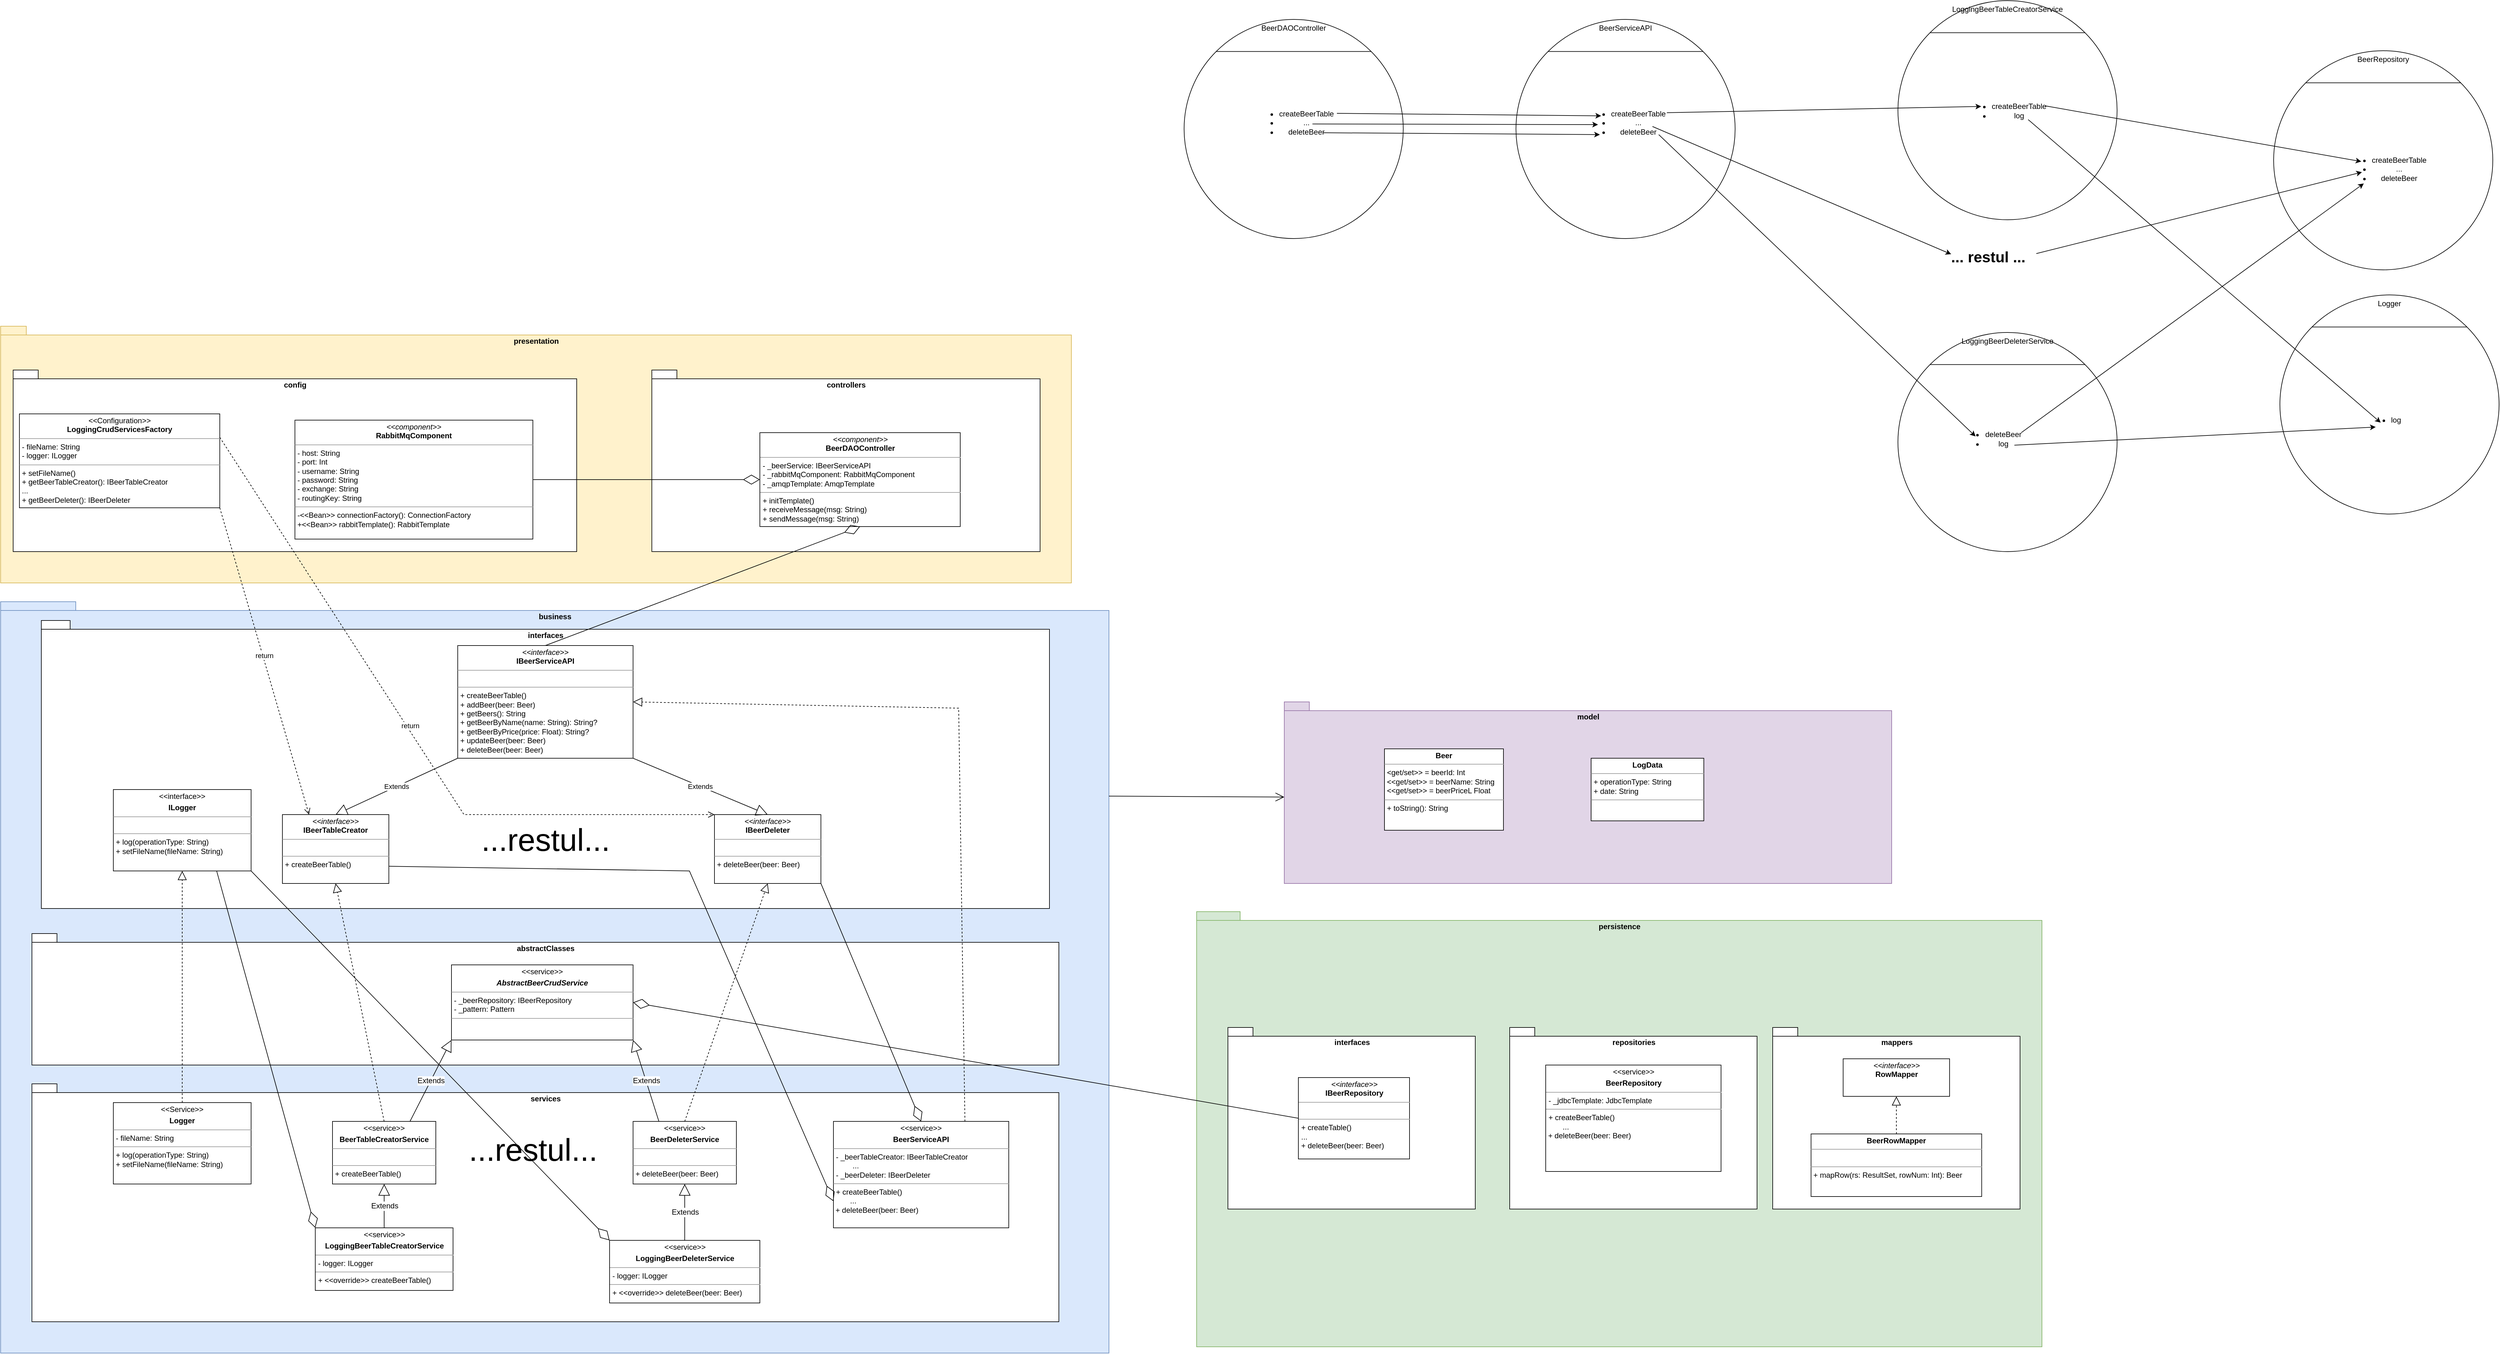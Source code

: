 <mxfile version="19.0.3" type="device"><diagram id="bRBR2IyH1FDLSLDSvQGz" name="Page-1"><mxGraphModel dx="2478" dy="1703" grid="1" gridSize="10" guides="1" tooltips="1" connect="1" arrows="1" fold="1" page="0" pageScale="1" pageWidth="850" pageHeight="1100" math="0" shadow="0"><root><mxCell id="0"/><mxCell id="1" parent="0"/><mxCell id="8t-lsjqRnKOoCAbT08Jt-28" value="model" style="shape=folder;fontStyle=1;spacingTop=10;tabWidth=40;tabHeight=14;tabPosition=left;html=1;verticalAlign=top;fillColor=#e1d5e7;strokeColor=#9673a6;" vertex="1" parent="1"><mxGeometry x="1670" y="720" width="970" height="290" as="geometry"/></mxCell><mxCell id="8t-lsjqRnKOoCAbT08Jt-20" value="business" style="shape=folder;fontStyle=1;spacingTop=10;tabWidth=40;tabHeight=14;tabPosition=left;html=1;verticalAlign=top;fillColor=#dae8fc;strokeColor=#6c8ebf;" vertex="1" parent="1"><mxGeometry x="-380" y="560" width="1770" height="1200" as="geometry"/></mxCell><mxCell id="8t-lsjqRnKOoCAbT08Jt-27" value="services" style="shape=folder;fontStyle=1;spacingTop=10;tabWidth=40;tabHeight=14;tabPosition=left;html=1;verticalAlign=top;" vertex="1" parent="1"><mxGeometry x="-330" y="1330" width="1640" height="380" as="geometry"/></mxCell><mxCell id="8t-lsjqRnKOoCAbT08Jt-26" value="abstractClasses" style="shape=folder;fontStyle=1;spacingTop=10;tabWidth=40;tabHeight=14;tabPosition=left;html=1;verticalAlign=top;" vertex="1" parent="1"><mxGeometry x="-330" y="1090" width="1640" height="210" as="geometry"/></mxCell><mxCell id="8t-lsjqRnKOoCAbT08Jt-24" value="interfaces" style="shape=folder;fontStyle=1;spacingTop=10;tabWidth=40;tabHeight=14;tabPosition=left;html=1;verticalAlign=top;" vertex="1" parent="1"><mxGeometry x="-315" y="590" width="1610" height="460" as="geometry"/></mxCell><mxCell id="8t-lsjqRnKOoCAbT08Jt-21" value="presentation" style="shape=folder;fontStyle=1;spacingTop=10;tabWidth=40;tabHeight=14;tabPosition=left;html=1;verticalAlign=top;fillColor=#fff2cc;strokeColor=#d6b656;" vertex="1" parent="1"><mxGeometry x="-380" y="120" width="1710" height="410" as="geometry"/></mxCell><mxCell id="8t-lsjqRnKOoCAbT08Jt-23" value="controllers" style="shape=folder;fontStyle=1;spacingTop=10;tabWidth=40;tabHeight=14;tabPosition=left;html=1;verticalAlign=top;" vertex="1" parent="1"><mxGeometry x="660" y="190" width="620" height="290" as="geometry"/></mxCell><mxCell id="8t-lsjqRnKOoCAbT08Jt-22" value="config" style="shape=folder;fontStyle=1;spacingTop=10;tabWidth=40;tabHeight=14;tabPosition=left;html=1;verticalAlign=top;" vertex="1" parent="1"><mxGeometry x="-360" y="190" width="900" height="290" as="geometry"/></mxCell><mxCell id="i3IKaFFkAeXAaADBmFsE-1" value="&lt;p style=&quot;margin:0px;margin-top:4px;text-align:center;&quot;&gt;&lt;i&gt;&amp;lt;&amp;lt;component&amp;gt;&amp;gt;&lt;/i&gt;&lt;br&gt;&lt;b&gt;BeerDAOController&lt;/b&gt;&lt;/p&gt;&lt;hr size=&quot;1&quot;&gt;&lt;p style=&quot;margin:0px;margin-left:4px;&quot;&gt;- _beerService: IBeerServiceAPI&lt;/p&gt;&lt;p style=&quot;margin:0px;margin-left:4px;&quot;&gt;- _rabbitMqComponent: RabbitMqComponent&lt;/p&gt;&lt;p style=&quot;margin:0px;margin-left:4px;&quot;&gt;- _amqpTemplate: AmqpTemplate&lt;/p&gt;&lt;hr size=&quot;1&quot;&gt;&lt;p style=&quot;margin:0px;margin-left:4px;&quot;&gt;+ initTemplate()&lt;/p&gt;&lt;p style=&quot;margin:0px;margin-left:4px;&quot;&gt;+ receiveMessage(msg: String)&lt;/p&gt;&lt;p style=&quot;margin:0px;margin-left:4px;&quot;&gt;+ sendMessage(msg: String)&lt;/p&gt;" style="verticalAlign=top;align=left;overflow=fill;fontSize=12;fontFamily=Helvetica;html=1;" parent="1" vertex="1"><mxGeometry x="832.5" y="290" width="320" height="150" as="geometry"/></mxCell><mxCell id="i3IKaFFkAeXAaADBmFsE-2" value="&lt;p style=&quot;margin:0px;margin-top:4px;text-align:center;&quot;&gt;&lt;i&gt;&amp;lt;&amp;lt;component&amp;gt;&amp;gt;&lt;/i&gt;&lt;br&gt;&lt;span style=&quot;text-align: left;&quot;&gt;&lt;b&gt;RabbitMqComponent&lt;/b&gt;&lt;/span&gt;&lt;br&gt;&lt;/p&gt;&lt;hr size=&quot;1&quot;&gt;&lt;p style=&quot;margin:0px;margin-left:4px;&quot;&gt;- host: String&lt;br&gt;&lt;/p&gt;&lt;p style=&quot;margin:0px;margin-left:4px;&quot;&gt;- port: Int&lt;/p&gt;&lt;p style=&quot;margin:0px;margin-left:4px;&quot;&gt;- username: String&lt;/p&gt;&lt;p style=&quot;margin:0px;margin-left:4px;&quot;&gt;- password: String&lt;/p&gt;&lt;p style=&quot;margin:0px;margin-left:4px;&quot;&gt;- exchange: String&lt;/p&gt;&lt;p style=&quot;margin:0px;margin-left:4px;&quot;&gt;- routingKey: String&lt;/p&gt;&lt;hr size=&quot;1&quot;&gt;&lt;p style=&quot;margin:0px;margin-left:4px;&quot;&gt;-&amp;lt;&amp;lt;Bean&amp;gt;&amp;gt; connectionFactory(): ConnectionFactory&lt;/p&gt;&lt;p style=&quot;margin:0px;margin-left:4px;&quot;&gt;+&amp;lt;&amp;lt;Bean&amp;gt;&amp;gt; rabbitTemplate(): RabbitTemplate&lt;/p&gt;" style="verticalAlign=top;align=left;overflow=fill;fontSize=12;fontFamily=Helvetica;html=1;" parent="1" vertex="1"><mxGeometry x="90" y="270" width="380" height="190" as="geometry"/></mxCell><mxCell id="i3IKaFFkAeXAaADBmFsE-3" value="&lt;p style=&quot;margin:0px;margin-top:4px;text-align:center;&quot;&gt;&lt;i&gt;&amp;lt;&amp;lt;interface&amp;gt;&amp;gt;&lt;/i&gt;&lt;br&gt;&lt;b&gt;IBeerServiceAPI&lt;/b&gt;&lt;/p&gt;&lt;hr size=&quot;1&quot;&gt;&lt;p style=&quot;margin:0px;margin-left:4px;&quot;&gt;&lt;br&gt;&lt;/p&gt;&lt;hr size=&quot;1&quot;&gt;&lt;p style=&quot;margin:0px;margin-left:4px;&quot;&gt;+ createBeerTable()&lt;br&gt;&lt;/p&gt;&lt;p style=&quot;margin:0px;margin-left:4px;&quot;&gt;+ addBeer(beer: Beer)&lt;/p&gt;&lt;p style=&quot;margin:0px;margin-left:4px;&quot;&gt;+ getBeers(): String&lt;/p&gt;&lt;p style=&quot;margin:0px;margin-left:4px;&quot;&gt;+ getBeerByName(name: String): String?&lt;/p&gt;&lt;p style=&quot;margin:0px;margin-left:4px;&quot;&gt;+ getBeerByPrice(price: Float): String?&lt;/p&gt;&lt;p style=&quot;margin:0px;margin-left:4px;&quot;&gt;+ updateBeer(beer: Beer)&lt;/p&gt;&lt;p style=&quot;margin:0px;margin-left:4px;&quot;&gt;+ deleteBeer(beer: Beer)&lt;/p&gt;" style="verticalAlign=top;align=left;overflow=fill;fontSize=12;fontFamily=Helvetica;html=1;" parent="1" vertex="1"><mxGeometry x="350" y="630" width="280" height="180" as="geometry"/></mxCell><mxCell id="i3IKaFFkAeXAaADBmFsE-4" value="" style="endArrow=diamondThin;endFill=0;endSize=24;html=1;rounded=0;entryX=0.5;entryY=1;entryDx=0;entryDy=0;exitX=0.5;exitY=0;exitDx=0;exitDy=0;" parent="1" source="i3IKaFFkAeXAaADBmFsE-3" target="i3IKaFFkAeXAaADBmFsE-1" edge="1"><mxGeometry width="160" relative="1" as="geometry"><mxPoint x="600" y="560" as="sourcePoint"/><mxPoint x="760" y="560" as="targetPoint"/></mxGeometry></mxCell><mxCell id="i3IKaFFkAeXAaADBmFsE-5" value="" style="endArrow=diamondThin;endFill=0;endSize=24;html=1;rounded=0;entryX=0;entryY=0.5;entryDx=0;entryDy=0;exitX=1;exitY=0.5;exitDx=0;exitDy=0;" parent="1" source="i3IKaFFkAeXAaADBmFsE-2" target="i3IKaFFkAeXAaADBmFsE-1" edge="1"><mxGeometry width="160" relative="1" as="geometry"><mxPoint x="500" y="660" as="sourcePoint"/><mxPoint x="500" y="540" as="targetPoint"/></mxGeometry></mxCell><mxCell id="i3IKaFFkAeXAaADBmFsE-6" value="&lt;p style=&quot;margin:0px;margin-top:4px;text-align:center;&quot;&gt;&lt;i&gt;&amp;lt;&amp;lt;interface&amp;gt;&amp;gt;&lt;/i&gt;&lt;br&gt;&lt;b&gt;IBeerTableCreator&lt;/b&gt;&lt;/p&gt;&lt;hr size=&quot;1&quot;&gt;&lt;p style=&quot;margin:0px;margin-left:4px;&quot;&gt;&lt;br&gt;&lt;/p&gt;&lt;hr size=&quot;1&quot;&gt;&lt;p style=&quot;margin:0px;margin-left:4px;&quot;&gt;+ createBeerTable()&lt;br&gt;&lt;/p&gt;&lt;p style=&quot;margin:0px;margin-left:4px;&quot;&gt;&lt;br&gt;&lt;/p&gt;" style="verticalAlign=top;align=left;overflow=fill;fontSize=12;fontFamily=Helvetica;html=1;" parent="1" vertex="1"><mxGeometry x="70" y="900" width="170" height="110" as="geometry"/></mxCell><mxCell id="i3IKaFFkAeXAaADBmFsE-7" value="Extends" style="endArrow=block;endSize=16;endFill=0;html=1;rounded=0;entryX=0.5;entryY=0;entryDx=0;entryDy=0;exitX=0;exitY=1;exitDx=0;exitDy=0;" parent="1" source="i3IKaFFkAeXAaADBmFsE-3" target="i3IKaFFkAeXAaADBmFsE-6" edge="1"><mxGeometry width="160" relative="1" as="geometry"><mxPoint x="230" y="850" as="sourcePoint"/><mxPoint x="390" y="850" as="targetPoint"/></mxGeometry></mxCell><mxCell id="i3IKaFFkAeXAaADBmFsE-8" value="&lt;span style=&quot;font-size: 50px;&quot;&gt;...restul...&lt;/span&gt;" style="text;html=1;align=center;verticalAlign=middle;resizable=0;points=[];autosize=1;strokeColor=none;fillColor=none;" parent="1" vertex="1"><mxGeometry x="380" y="925" width="220" height="30" as="geometry"/></mxCell><mxCell id="i3IKaFFkAeXAaADBmFsE-9" value="&lt;p style=&quot;margin:0px;margin-top:4px;text-align:center;&quot;&gt;&lt;i&gt;&amp;lt;&amp;lt;interface&amp;gt;&amp;gt;&lt;/i&gt;&lt;br&gt;&lt;b&gt;IBeerDeleter&lt;/b&gt;&lt;/p&gt;&lt;hr size=&quot;1&quot;&gt;&lt;p style=&quot;margin:0px;margin-left:4px;&quot;&gt;&lt;br&gt;&lt;/p&gt;&lt;hr size=&quot;1&quot;&gt;&lt;p style=&quot;margin:0px;margin-left:4px;&quot;&gt;+ deleteBeer(beer: Beer)&lt;br&gt;&lt;/p&gt;&lt;p style=&quot;margin:0px;margin-left:4px;&quot;&gt;&lt;br&gt;&lt;/p&gt;" style="verticalAlign=top;align=left;overflow=fill;fontSize=12;fontFamily=Helvetica;html=1;" parent="1" vertex="1"><mxGeometry x="760" y="900" width="170" height="110" as="geometry"/></mxCell><mxCell id="i3IKaFFkAeXAaADBmFsE-10" value="Extends" style="endArrow=block;endSize=16;endFill=0;html=1;rounded=0;entryX=0.5;entryY=0;entryDx=0;entryDy=0;exitX=1;exitY=1;exitDx=0;exitDy=0;" parent="1" source="i3IKaFFkAeXAaADBmFsE-3" target="i3IKaFFkAeXAaADBmFsE-9" edge="1"><mxGeometry width="160" relative="1" as="geometry"><mxPoint x="360" y="840" as="sourcePoint"/><mxPoint x="265" y="910" as="targetPoint"/></mxGeometry></mxCell><mxCell id="i3IKaFFkAeXAaADBmFsE-11" value="&lt;p style=&quot;margin:0px;margin-top:4px;text-align:center;&quot;&gt;&amp;lt;&amp;lt;service&amp;gt;&amp;gt;&lt;/p&gt;&lt;p style=&quot;margin:0px;margin-top:4px;text-align:center;&quot;&gt;&lt;b&gt;&lt;i&gt;AbstractBeerCrudService&lt;/i&gt;&lt;/b&gt;&lt;/p&gt;&lt;hr size=&quot;1&quot;&gt;&lt;p style=&quot;margin:0px;margin-left:4px;&quot;&gt;- _beerRepository: IBeerRepository&lt;/p&gt;&lt;p style=&quot;margin:0px;margin-left:4px;&quot;&gt;- _pattern: Pattern&lt;/p&gt;&lt;hr size=&quot;1&quot;&gt;&lt;p style=&quot;margin:0px;margin-left:4px;&quot;&gt;&lt;br&gt;&lt;/p&gt;" style="verticalAlign=top;align=left;overflow=fill;fontSize=12;fontFamily=Helvetica;html=1;" parent="1" vertex="1"><mxGeometry x="340" y="1140" width="290" height="120" as="geometry"/></mxCell><mxCell id="i3IKaFFkAeXAaADBmFsE-12" value="&lt;p style=&quot;margin:0px;margin-top:4px;text-align:center;&quot;&gt;&amp;lt;&amp;lt;service&amp;gt;&amp;gt;&lt;/p&gt;&lt;p style=&quot;margin:0px;margin-top:4px;text-align:center;&quot;&gt;&lt;b&gt;BeerTableCreatorService&lt;/b&gt;&lt;/p&gt;&lt;hr size=&quot;1&quot;&gt;&lt;p style=&quot;margin:0px;margin-left:4px;&quot;&gt;&lt;br&gt;&lt;/p&gt;&lt;hr size=&quot;1&quot;&gt;&lt;p style=&quot;margin:0px;margin-left:4px;&quot;&gt;+ createBeerTable()&lt;br&gt;&lt;/p&gt;" style="verticalAlign=top;align=left;overflow=fill;fontSize=12;fontFamily=Helvetica;html=1;" parent="1" vertex="1"><mxGeometry x="150" y="1390" width="165" height="100" as="geometry"/></mxCell><mxCell id="i3IKaFFkAeXAaADBmFsE-14" value="Extends" style="endArrow=block;endSize=16;endFill=0;html=1;rounded=0;fontSize=12;entryX=0;entryY=1;entryDx=0;entryDy=0;exitX=0.75;exitY=0;exitDx=0;exitDy=0;" parent="1" source="i3IKaFFkAeXAaADBmFsE-12" target="i3IKaFFkAeXAaADBmFsE-11" edge="1"><mxGeometry width="160" relative="1" as="geometry"><mxPoint x="400" y="1120" as="sourcePoint"/><mxPoint x="560" y="1120" as="targetPoint"/></mxGeometry></mxCell><mxCell id="i3IKaFFkAeXAaADBmFsE-15" value="" style="endArrow=block;dashed=1;endFill=0;endSize=12;html=1;rounded=0;fontSize=12;entryX=0.5;entryY=1;entryDx=0;entryDy=0;exitX=0.5;exitY=0;exitDx=0;exitDy=0;" parent="1" source="i3IKaFFkAeXAaADBmFsE-12" target="i3IKaFFkAeXAaADBmFsE-6" edge="1"><mxGeometry width="160" relative="1" as="geometry"><mxPoint x="400" y="1120" as="sourcePoint"/><mxPoint x="560" y="1120" as="targetPoint"/></mxGeometry></mxCell><mxCell id="i3IKaFFkAeXAaADBmFsE-16" value="&lt;p style=&quot;margin:0px;margin-top:4px;text-align:center;&quot;&gt;&amp;lt;&amp;lt;service&amp;gt;&amp;gt;&lt;/p&gt;&lt;p style=&quot;margin:0px;margin-top:4px;text-align:center;&quot;&gt;&lt;b&gt;BeerDeleterService&lt;/b&gt;&lt;/p&gt;&lt;hr size=&quot;1&quot;&gt;&lt;p style=&quot;margin:0px;margin-left:4px;&quot;&gt;&lt;br&gt;&lt;/p&gt;&lt;hr size=&quot;1&quot;&gt;&lt;p style=&quot;margin: 0px 0px 0px 4px;&quot;&gt;+ deleteBeer(beer: Beer)&lt;br&gt;&lt;/p&gt;&lt;p style=&quot;margin: 0px 0px 0px 4px;&quot;&gt;&lt;br&gt;&lt;/p&gt;" style="verticalAlign=top;align=left;overflow=fill;fontSize=12;fontFamily=Helvetica;html=1;" parent="1" vertex="1"><mxGeometry x="630" y="1390" width="165" height="100" as="geometry"/></mxCell><mxCell id="i3IKaFFkAeXAaADBmFsE-17" value="Extends" style="endArrow=block;endSize=16;endFill=0;html=1;rounded=0;fontSize=12;entryX=1;entryY=1;entryDx=0;entryDy=0;exitX=0.25;exitY=0;exitDx=0;exitDy=0;" parent="1" source="i3IKaFFkAeXAaADBmFsE-16" target="i3IKaFFkAeXAaADBmFsE-11" edge="1"><mxGeometry width="160" relative="1" as="geometry"><mxPoint x="907.5" y="1140" as="sourcePoint"/><mxPoint x="837.5" y="1200" as="targetPoint"/></mxGeometry></mxCell><mxCell id="i3IKaFFkAeXAaADBmFsE-18" value="" style="endArrow=block;dashed=1;endFill=0;endSize=12;html=1;rounded=0;fontSize=12;entryX=0.5;entryY=1;entryDx=0;entryDy=0;exitX=0.5;exitY=0;exitDx=0;exitDy=0;" parent="1" source="i3IKaFFkAeXAaADBmFsE-16" target="i3IKaFFkAeXAaADBmFsE-9" edge="1"><mxGeometry width="160" relative="1" as="geometry"><mxPoint x="907.5" y="1140" as="sourcePoint"/><mxPoint x="662.5" y="1030" as="targetPoint"/></mxGeometry></mxCell><mxCell id="i3IKaFFkAeXAaADBmFsE-19" value="&lt;font style=&quot;font-size: 50px;&quot;&gt;...restul...&lt;/font&gt;" style="text;html=1;align=center;verticalAlign=middle;resizable=0;points=[];autosize=1;strokeColor=none;fillColor=none;" parent="1" vertex="1"><mxGeometry x="360" y="1420" width="220" height="30" as="geometry"/></mxCell><mxCell id="i3IKaFFkAeXAaADBmFsE-20" value="&lt;p style=&quot;margin:0px;margin-top:4px;text-align:center;&quot;&gt;&amp;lt;&amp;lt;service&amp;gt;&amp;gt;&lt;/p&gt;&lt;p style=&quot;margin:0px;margin-top:4px;text-align:center;&quot;&gt;&lt;b&gt;BeerServiceAPI&lt;/b&gt;&lt;/p&gt;&lt;hr size=&quot;1&quot;&gt;&lt;p style=&quot;margin:0px;margin-left:4px;&quot;&gt;- _beerTableCreator: IBeerTableCreator&lt;/p&gt;&lt;p style=&quot;margin:0px;margin-left:4px;&quot;&gt;&lt;span style=&quot;white-space: pre;&quot;&gt;&#9;&lt;/span&gt;...&lt;br&gt;&lt;/p&gt;&lt;p style=&quot;margin:0px;margin-left:4px;&quot;&gt;- _beerDeleter: IBeerDeleter&lt;/p&gt;&lt;hr size=&quot;1&quot;&gt;&lt;p style=&quot;margin: 0px 0px 0px 4px;&quot;&gt;+ createBeerTable()&lt;br&gt;&lt;/p&gt;&lt;div&gt;&lt;span style=&quot;&quot;&gt;&#9;&lt;/span&gt;&lt;span style=&quot;white-space: pre;&quot;&gt;&#9;&lt;/span&gt;...&lt;/div&gt;&lt;div&gt;&amp;nbsp;+ deleteBeer(beer: Beer)&lt;br&gt;&lt;/div&gt;" style="verticalAlign=top;align=left;overflow=fill;fontSize=12;fontFamily=Helvetica;html=1;" parent="1" vertex="1"><mxGeometry x="950" y="1390" width="280" height="170" as="geometry"/></mxCell><mxCell id="i3IKaFFkAeXAaADBmFsE-21" value="" style="endArrow=block;dashed=1;endFill=0;endSize=12;html=1;rounded=0;fontSize=12;entryX=1;entryY=0.5;entryDx=0;entryDy=0;exitX=0.75;exitY=0;exitDx=0;exitDy=0;" parent="1" source="i3IKaFFkAeXAaADBmFsE-20" target="i3IKaFFkAeXAaADBmFsE-3" edge="1"><mxGeometry width="160" relative="1" as="geometry"><mxPoint x="807.5" y="940" as="sourcePoint"/><mxPoint x="730" y="710" as="targetPoint"/><Array as="points"><mxPoint x="1150" y="730"/></Array></mxGeometry></mxCell><mxCell id="i3IKaFFkAeXAaADBmFsE-22" value="" style="endArrow=diamondThin;endFill=0;endSize=24;html=1;rounded=0;fontSize=12;entryX=0;entryY=0.75;entryDx=0;entryDy=0;exitX=1;exitY=0.75;exitDx=0;exitDy=0;" parent="1" source="i3IKaFFkAeXAaADBmFsE-6" target="i3IKaFFkAeXAaADBmFsE-20" edge="1"><mxGeometry width="160" relative="1" as="geometry"><mxPoint x="450" y="920" as="sourcePoint"/><mxPoint x="610" y="920" as="targetPoint"/><Array as="points"><mxPoint x="720" y="990"/></Array></mxGeometry></mxCell><mxCell id="i3IKaFFkAeXAaADBmFsE-23" value="" style="endArrow=diamondThin;endFill=0;endSize=24;html=1;rounded=0;fontSize=12;entryX=0.5;entryY=0;entryDx=0;entryDy=0;exitX=1;exitY=1;exitDx=0;exitDy=0;" parent="1" source="i3IKaFFkAeXAaADBmFsE-9" target="i3IKaFFkAeXAaADBmFsE-20" edge="1"><mxGeometry width="160" relative="1" as="geometry"><mxPoint x="250" y="910" as="sourcePoint"/><mxPoint x="920" y="797.5" as="targetPoint"/></mxGeometry></mxCell><mxCell id="8t-lsjqRnKOoCAbT08Jt-1" value="&lt;p style=&quot;margin:0px;margin-top:4px;text-align:center;&quot;&gt;&amp;lt;&amp;lt;service&amp;gt;&amp;gt;&lt;/p&gt;&lt;p style=&quot;margin:0px;margin-top:4px;text-align:center;&quot;&gt;&lt;b&gt;LoggingBeerTableCreatorService&lt;/b&gt;&lt;/p&gt;&lt;hr size=&quot;1&quot;&gt;&lt;p style=&quot;margin:0px;margin-left:4px;&quot;&gt;- logger: ILogger&lt;/p&gt;&lt;hr size=&quot;1&quot;&gt;&lt;p style=&quot;margin:0px;margin-left:4px;&quot;&gt;+ &amp;lt;&amp;lt;override&amp;gt;&amp;gt; createBeerTable()&lt;br&gt;&lt;/p&gt;" style="verticalAlign=top;align=left;overflow=fill;fontSize=12;fontFamily=Helvetica;html=1;" vertex="1" parent="1"><mxGeometry x="122.5" y="1560" width="220" height="100" as="geometry"/></mxCell><mxCell id="8t-lsjqRnKOoCAbT08Jt-2" value="Extends" style="endArrow=block;endSize=16;endFill=0;html=1;rounded=0;fontSize=12;entryX=0.5;entryY=1;entryDx=0;entryDy=0;exitX=0.5;exitY=0;exitDx=0;exitDy=0;" edge="1" parent="1" source="8t-lsjqRnKOoCAbT08Jt-1" target="i3IKaFFkAeXAaADBmFsE-12"><mxGeometry width="160" relative="1" as="geometry"><mxPoint x="283.75" y="1250" as="sourcePoint"/><mxPoint x="340" y="1190" as="targetPoint"/></mxGeometry></mxCell><mxCell id="8t-lsjqRnKOoCAbT08Jt-4" value="&lt;p style=&quot;margin:0px;margin-top:4px;text-align:center;&quot;&gt;&amp;lt;&amp;lt;service&amp;gt;&amp;gt;&lt;/p&gt;&lt;p style=&quot;margin:0px;margin-top:4px;text-align:center;&quot;&gt;&lt;b&gt;LoggingBeerDeleterService&lt;/b&gt;&lt;/p&gt;&lt;hr size=&quot;1&quot;&gt;&lt;p style=&quot;margin:0px;margin-left:4px;&quot;&gt;- logger: ILogger&lt;br&gt;&lt;/p&gt;&lt;hr size=&quot;1&quot;&gt;&lt;p style=&quot;margin: 0px 0px 0px 4px;&quot;&gt;+ &amp;lt;&amp;lt;override&amp;gt;&amp;gt; deleteBeer(beer: Beer)&lt;br&gt;&lt;/p&gt;&lt;p style=&quot;margin: 0px 0px 0px 4px;&quot;&gt;&lt;br&gt;&lt;/p&gt;" style="verticalAlign=top;align=left;overflow=fill;fontSize=12;fontFamily=Helvetica;html=1;" vertex="1" parent="1"><mxGeometry x="592.5" y="1580" width="240" height="100" as="geometry"/></mxCell><mxCell id="8t-lsjqRnKOoCAbT08Jt-5" value="Extends" style="endArrow=block;endSize=16;endFill=0;html=1;rounded=0;fontSize=12;entryX=0.5;entryY=1;entryDx=0;entryDy=0;exitX=0.5;exitY=0;exitDx=0;exitDy=0;" edge="1" parent="1" source="8t-lsjqRnKOoCAbT08Jt-4" target="i3IKaFFkAeXAaADBmFsE-16"><mxGeometry width="160" relative="1" as="geometry"><mxPoint x="681.25" y="1250" as="sourcePoint"/><mxPoint x="630" y="1190" as="targetPoint"/></mxGeometry></mxCell><mxCell id="8t-lsjqRnKOoCAbT08Jt-6" value="&lt;p style=&quot;margin:0px;margin-top:4px;text-align:center;&quot;&gt;&lt;i&gt;&amp;lt;&amp;lt;&lt;/i&gt;Configuration&lt;i&gt;&amp;gt;&amp;gt;&lt;/i&gt;&lt;br&gt;&lt;b&gt;LoggingCrudServicesFactory&lt;/b&gt;&lt;/p&gt;&lt;hr size=&quot;1&quot;&gt;&lt;p style=&quot;margin:0px;margin-left:4px;&quot;&gt;- fileName: String&lt;/p&gt;&lt;p style=&quot;margin:0px;margin-left:4px;&quot;&gt;- logger: ILogger&lt;br&gt;&lt;/p&gt;&lt;hr size=&quot;1&quot;&gt;&lt;p style=&quot;margin:0px;margin-left:4px;&quot;&gt;+ setFileName()&lt;br&gt;&lt;/p&gt;&lt;p style=&quot;margin:0px;margin-left:4px;&quot;&gt;+ getBeerTableCreator(): IBeerTableCreator&lt;/p&gt;&lt;p style=&quot;margin:0px;margin-left:4px;&quot;&gt;...&lt;/p&gt;&lt;p style=&quot;margin:0px;margin-left:4px;&quot;&gt;+ getBeerDeleter(): IBeerDeleter&lt;/p&gt;" style="verticalAlign=top;align=left;overflow=fill;fontSize=12;fontFamily=Helvetica;html=1;" vertex="1" parent="1"><mxGeometry x="-350" y="260" width="320" height="150" as="geometry"/></mxCell><mxCell id="8t-lsjqRnKOoCAbT08Jt-9" value="&lt;p style=&quot;margin:0px;margin-top:4px;text-align:center;&quot;&gt;&amp;lt;&amp;lt;interface&amp;gt;&amp;gt;&lt;/p&gt;&lt;p style=&quot;margin:0px;margin-top:4px;text-align:center;&quot;&gt;&lt;b&gt;ILogger&lt;/b&gt;&lt;/p&gt;&lt;hr size=&quot;1&quot;&gt;&lt;p style=&quot;margin:0px;margin-left:4px;&quot;&gt;&lt;br&gt;&lt;/p&gt;&lt;hr size=&quot;1&quot;&gt;&lt;p style=&quot;margin:0px;margin-left:4px;&quot;&gt;+ log(operationType: String)&lt;br&gt;&lt;/p&gt;&lt;p style=&quot;margin:0px;margin-left:4px;&quot;&gt;+ setFileName(fileName: String)&lt;/p&gt;" style="verticalAlign=top;align=left;overflow=fill;fontSize=12;fontFamily=Helvetica;html=1;" vertex="1" parent="1"><mxGeometry x="-200" y="860" width="220" height="130" as="geometry"/></mxCell><mxCell id="8t-lsjqRnKOoCAbT08Jt-10" value="&lt;p style=&quot;margin:0px;margin-top:4px;text-align:center;&quot;&gt;&amp;lt;&amp;lt;Service&amp;gt;&amp;gt;&lt;/p&gt;&lt;p style=&quot;margin:0px;margin-top:4px;text-align:center;&quot;&gt;&lt;b&gt;Logger&lt;/b&gt;&lt;/p&gt;&lt;hr size=&quot;1&quot;&gt;&lt;p style=&quot;margin:0px;margin-left:4px;&quot;&gt;- fileName: String&lt;/p&gt;&lt;hr size=&quot;1&quot;&gt;&lt;p style=&quot;margin:0px;margin-left:4px;&quot;&gt;+ log(operationType: String)&lt;br&gt;&lt;/p&gt;&lt;p style=&quot;margin:0px;margin-left:4px;&quot;&gt;+ setFileName(fileName: String)&lt;/p&gt;" style="verticalAlign=top;align=left;overflow=fill;fontSize=12;fontFamily=Helvetica;html=1;" vertex="1" parent="1"><mxGeometry x="-200" y="1360" width="220" height="130" as="geometry"/></mxCell><mxCell id="8t-lsjqRnKOoCAbT08Jt-12" value="" style="endArrow=diamondThin;endFill=0;endSize=24;html=1;rounded=0;entryX=0;entryY=0;entryDx=0;entryDy=0;exitX=0.75;exitY=1;exitDx=0;exitDy=0;" edge="1" parent="1" source="8t-lsjqRnKOoCAbT08Jt-9" target="8t-lsjqRnKOoCAbT08Jt-1"><mxGeometry width="160" relative="1" as="geometry"><mxPoint x="120" y="1560" as="sourcePoint"/><mxPoint x="280" y="1560" as="targetPoint"/></mxGeometry></mxCell><mxCell id="8t-lsjqRnKOoCAbT08Jt-13" value="" style="endArrow=diamondThin;endFill=0;endSize=24;html=1;rounded=0;entryX=0;entryY=0;entryDx=0;entryDy=0;exitX=1;exitY=1;exitDx=0;exitDy=0;" edge="1" parent="1" source="8t-lsjqRnKOoCAbT08Jt-9" target="8t-lsjqRnKOoCAbT08Jt-4"><mxGeometry width="160" relative="1" as="geometry"><mxPoint x="415" y="1610" as="sourcePoint"/><mxPoint x="242.5" y="1520" as="targetPoint"/></mxGeometry></mxCell><mxCell id="8t-lsjqRnKOoCAbT08Jt-16" value="return" style="html=1;verticalAlign=bottom;endArrow=open;dashed=1;endSize=8;rounded=0;exitX=1;exitY=1;exitDx=0;exitDy=0;entryX=0.25;entryY=0;entryDx=0;entryDy=0;" edge="1" parent="1" source="8t-lsjqRnKOoCAbT08Jt-6" target="i3IKaFFkAeXAaADBmFsE-6"><mxGeometry relative="1" as="geometry"><mxPoint x="220" y="1400" as="sourcePoint"/><mxPoint x="140" y="1400" as="targetPoint"/></mxGeometry></mxCell><mxCell id="8t-lsjqRnKOoCAbT08Jt-18" value="return" style="html=1;verticalAlign=bottom;endArrow=open;dashed=1;endSize=8;rounded=0;exitX=1;exitY=0.25;exitDx=0;exitDy=0;entryX=0;entryY=0;entryDx=0;entryDy=0;" edge="1" parent="1" source="8t-lsjqRnKOoCAbT08Jt-6" target="i3IKaFFkAeXAaADBmFsE-9"><mxGeometry relative="1" as="geometry"><mxPoint x="-100" y="1240" as="sourcePoint"/><mxPoint x="132.5" y="1420" as="targetPoint"/><Array as="points"><mxPoint x="360" y="900"/><mxPoint x="680" y="900"/></Array></mxGeometry></mxCell><mxCell id="8t-lsjqRnKOoCAbT08Jt-19" value="&lt;p style=&quot;margin:0px;margin-top:4px;text-align:center;&quot;&gt;&lt;b&gt;Beer&lt;/b&gt;&lt;/p&gt;&lt;hr size=&quot;1&quot;&gt;&lt;p style=&quot;margin:0px;margin-left:4px;&quot;&gt;&amp;lt;get/set&amp;gt;&amp;gt; = beerId: Int&lt;/p&gt;&lt;p style=&quot;margin:0px;margin-left:4px;&quot;&gt;&amp;lt;&amp;lt;get/set&amp;gt;&amp;gt; = beerName: String&lt;/p&gt;&lt;p style=&quot;margin:0px;margin-left:4px;&quot;&gt;&amp;lt;&amp;lt;get/set&amp;gt;&amp;gt; = beerPriceL Float&lt;/p&gt;&lt;hr size=&quot;1&quot;&gt;&lt;p style=&quot;margin:0px;margin-left:4px;&quot;&gt;+ toString(): String&lt;/p&gt;" style="verticalAlign=top;align=left;overflow=fill;fontSize=12;fontFamily=Helvetica;html=1;" vertex="1" parent="1"><mxGeometry x="1830" y="795" width="190" height="130" as="geometry"/></mxCell><mxCell id="8t-lsjqRnKOoCAbT08Jt-25" value="" style="endArrow=block;dashed=1;endFill=0;endSize=12;html=1;rounded=0;fontSize=12;entryX=0.5;entryY=1;entryDx=0;entryDy=0;exitX=0.5;exitY=0;exitDx=0;exitDy=0;" edge="1" parent="1" source="8t-lsjqRnKOoCAbT08Jt-10" target="8t-lsjqRnKOoCAbT08Jt-9"><mxGeometry width="160" relative="1" as="geometry"><mxPoint x="242.5" y="1250" as="sourcePoint"/><mxPoint x="165" y="1020" as="targetPoint"/></mxGeometry></mxCell><mxCell id="8t-lsjqRnKOoCAbT08Jt-29" value="" style="endArrow=open;endFill=1;endSize=12;html=1;rounded=0;entryX=0;entryY=0;entryDx=0;entryDy=152;entryPerimeter=0;exitX=0;exitY=0;exitDx=1770;exitDy=310.5;exitPerimeter=0;" edge="1" parent="1" source="8t-lsjqRnKOoCAbT08Jt-20" target="8t-lsjqRnKOoCAbT08Jt-28"><mxGeometry width="160" relative="1" as="geometry"><mxPoint x="1140" y="880" as="sourcePoint"/><mxPoint x="1300" y="880" as="targetPoint"/></mxGeometry></mxCell><mxCell id="8t-lsjqRnKOoCAbT08Jt-30" value="persistence" style="shape=folder;fontStyle=1;spacingTop=10;tabWidth=40;tabHeight=14;tabPosition=left;html=1;verticalAlign=top;fillColor=#d5e8d4;strokeColor=#82b366;" vertex="1" parent="1"><mxGeometry x="1530" y="1055" width="1350" height="695" as="geometry"/></mxCell><mxCell id="8t-lsjqRnKOoCAbT08Jt-31" value="interfaces" style="shape=folder;fontStyle=1;spacingTop=10;tabWidth=40;tabHeight=14;tabPosition=left;html=1;verticalAlign=top;" vertex="1" parent="1"><mxGeometry x="1580" y="1240" width="395" height="290" as="geometry"/></mxCell><mxCell id="8t-lsjqRnKOoCAbT08Jt-32" value="&lt;p style=&quot;margin:0px;margin-top:4px;text-align:center;&quot;&gt;&lt;b&gt;LogData&lt;/b&gt;&lt;/p&gt;&lt;hr size=&quot;1&quot;&gt;&lt;p style=&quot;margin:0px;margin-left:4px;&quot;&gt;+ operationType: String&lt;/p&gt;&lt;p style=&quot;margin:0px;margin-left:4px;&quot;&gt;+ date: String&lt;/p&gt;&lt;hr size=&quot;1&quot;&gt;&lt;p style=&quot;margin:0px;margin-left:4px;&quot;&gt;&lt;br&gt;&lt;/p&gt;" style="verticalAlign=top;align=left;overflow=fill;fontSize=12;fontFamily=Helvetica;html=1;" vertex="1" parent="1"><mxGeometry x="2160" y="810" width="180" height="100" as="geometry"/></mxCell><mxCell id="8t-lsjqRnKOoCAbT08Jt-34" value="&lt;p style=&quot;margin:0px;margin-top:4px;text-align:center;&quot;&gt;&lt;i&gt;&amp;lt;&amp;lt;interface&amp;gt;&amp;gt;&lt;/i&gt;&lt;br&gt;&lt;b&gt;IBeerRepository&lt;/b&gt;&lt;/p&gt;&lt;hr size=&quot;1&quot;&gt;&lt;p style=&quot;margin:0px;margin-left:4px;&quot;&gt;&lt;br&gt;&lt;/p&gt;&lt;hr size=&quot;1&quot;&gt;&lt;p style=&quot;margin:0px;margin-left:4px;&quot;&gt;+ createTable()&lt;br&gt;&lt;/p&gt;&lt;p style=&quot;margin:0px;margin-left:4px;&quot;&gt;...&lt;/p&gt;&lt;p style=&quot;margin:0px;margin-left:4px;&quot;&gt;+ deleteBeer(beer: Beer)&lt;br&gt;&lt;/p&gt;&lt;p style=&quot;margin:0px;margin-left:4px;&quot;&gt;&lt;br&gt;&lt;/p&gt;" style="verticalAlign=top;align=left;overflow=fill;fontSize=12;fontFamily=Helvetica;html=1;" vertex="1" parent="1"><mxGeometry x="1692.5" y="1320" width="177.5" height="130" as="geometry"/></mxCell><mxCell id="8t-lsjqRnKOoCAbT08Jt-35" value="" style="endArrow=diamondThin;endFill=0;endSize=24;html=1;rounded=0;fontSize=12;entryX=1;entryY=0.5;entryDx=0;entryDy=0;exitX=0;exitY=0.5;exitDx=0;exitDy=0;" edge="1" parent="1" source="8t-lsjqRnKOoCAbT08Jt-34" target="i3IKaFFkAeXAaADBmFsE-11"><mxGeometry width="160" relative="1" as="geometry"><mxPoint x="940" y="1020" as="sourcePoint"/><mxPoint x="1100" y="1400" as="targetPoint"/></mxGeometry></mxCell><mxCell id="8t-lsjqRnKOoCAbT08Jt-36" value="repositories" style="shape=folder;fontStyle=1;spacingTop=10;tabWidth=40;tabHeight=14;tabPosition=left;html=1;verticalAlign=top;" vertex="1" parent="1"><mxGeometry x="2030" y="1240" width="395" height="290" as="geometry"/></mxCell><mxCell id="8t-lsjqRnKOoCAbT08Jt-37" value="&lt;p style=&quot;margin:0px;margin-top:4px;text-align:center;&quot;&gt;&amp;lt;&amp;lt;service&amp;gt;&amp;gt;&lt;/p&gt;&lt;p style=&quot;margin:0px;margin-top:4px;text-align:center;&quot;&gt;&lt;b&gt;BeerRepository&lt;/b&gt;&lt;/p&gt;&lt;hr size=&quot;1&quot;&gt;&lt;p style=&quot;margin:0px;margin-left:4px;&quot;&gt;- _jdbcTemplate: JdbcTemplate&lt;br&gt;&lt;/p&gt;&lt;hr size=&quot;1&quot;&gt;&lt;p style=&quot;margin: 0px 0px 0px 4px;&quot;&gt;+ createBeerTable()&lt;br&gt;&lt;/p&gt;&lt;div&gt;&lt;span style=&quot;&quot;&gt;&#9;&lt;/span&gt;&lt;span style=&quot;white-space: pre;&quot;&gt;&#9;&lt;/span&gt;...&lt;/div&gt;&lt;div&gt;&amp;nbsp;+ deleteBeer(beer: Beer)&lt;br&gt;&lt;/div&gt;" style="verticalAlign=top;align=left;overflow=fill;fontSize=12;fontFamily=Helvetica;html=1;" vertex="1" parent="1"><mxGeometry x="2087.5" y="1300" width="280" height="170" as="geometry"/></mxCell><mxCell id="8t-lsjqRnKOoCAbT08Jt-38" value="mappers" style="shape=folder;fontStyle=1;spacingTop=10;tabWidth=40;tabHeight=14;tabPosition=left;html=1;verticalAlign=top;" vertex="1" parent="1"><mxGeometry x="2450" y="1240" width="395" height="290" as="geometry"/></mxCell><mxCell id="8t-lsjqRnKOoCAbT08Jt-39" value="&lt;p style=&quot;margin:0px;margin-top:4px;text-align:center;&quot;&gt;&lt;b&gt;BeerRowMapper&lt;/b&gt;&lt;/p&gt;&lt;hr size=&quot;1&quot;&gt;&lt;p style=&quot;margin:0px;margin-left:4px;&quot;&gt;&lt;br&gt;&lt;/p&gt;&lt;hr size=&quot;1&quot;&gt;&lt;p style=&quot;margin:0px;margin-left:4px;&quot;&gt;+ mapRow(rs: ResultSet, rowNum: Int): Beer&lt;/p&gt;" style="verticalAlign=top;align=left;overflow=fill;fontSize=12;fontFamily=Helvetica;html=1;" vertex="1" parent="1"><mxGeometry x="2511.25" y="1410" width="272.5" height="100" as="geometry"/></mxCell><mxCell id="8t-lsjqRnKOoCAbT08Jt-40" value="&lt;p style=&quot;margin:0px;margin-top:4px;text-align:center;&quot;&gt;&lt;i&gt;&amp;lt;&amp;lt;interface&amp;gt;&amp;gt;&lt;/i&gt;&lt;br&gt;&lt;b&gt;RowMapper&lt;/b&gt;&lt;/p&gt;&lt;p style=&quot;margin:0px;margin-left:4px;&quot;&gt;&lt;br&gt;&lt;/p&gt;" style="verticalAlign=top;align=left;overflow=fill;fontSize=12;fontFamily=Helvetica;html=1;" vertex="1" parent="1"><mxGeometry x="2562.5" y="1290" width="170" height="60" as="geometry"/></mxCell><mxCell id="8t-lsjqRnKOoCAbT08Jt-41" value="" style="endArrow=block;dashed=1;endFill=0;endSize=12;html=1;rounded=0;entryX=0.5;entryY=1;entryDx=0;entryDy=0;exitX=0.5;exitY=0;exitDx=0;exitDy=0;" edge="1" parent="1" source="8t-lsjqRnKOoCAbT08Jt-39" target="8t-lsjqRnKOoCAbT08Jt-40"><mxGeometry width="160" relative="1" as="geometry"><mxPoint x="2110" y="1360" as="sourcePoint"/><mxPoint x="2270" y="1360" as="targetPoint"/></mxGeometry></mxCell><mxCell id="8t-lsjqRnKOoCAbT08Jt-42" value="BeerDAOController" style="ellipse;whiteSpace=wrap;html=1;aspect=fixed;verticalAlign=top;" vertex="1" parent="1"><mxGeometry x="1510" y="-370" width="350" height="350" as="geometry"/></mxCell><mxCell id="8t-lsjqRnKOoCAbT08Jt-43" value="" style="endArrow=none;html=1;rounded=0;entryX=1;entryY=0;entryDx=0;entryDy=0;exitX=0;exitY=0;exitDx=0;exitDy=0;" edge="1" parent="1" source="8t-lsjqRnKOoCAbT08Jt-42" target="8t-lsjqRnKOoCAbT08Jt-42"><mxGeometry width="50" height="50" relative="1" as="geometry"><mxPoint x="1320" y="100" as="sourcePoint"/><mxPoint x="1370" y="50" as="targetPoint"/></mxGeometry></mxCell><mxCell id="8t-lsjqRnKOoCAbT08Jt-44" value="&lt;ul&gt;&lt;li&gt;createBeerTable&lt;/li&gt;&lt;li&gt;...&lt;/li&gt;&lt;li&gt;deleteBeer&lt;/li&gt;&lt;/ul&gt;" style="text;html=1;align=center;verticalAlign=middle;resizable=0;points=[];autosize=1;strokeColor=none;fillColor=none;" vertex="1" parent="1"><mxGeometry x="1615" y="-240" width="140" height="70" as="geometry"/></mxCell><mxCell id="8t-lsjqRnKOoCAbT08Jt-45" value="BeerServiceAPI" style="ellipse;whiteSpace=wrap;html=1;aspect=fixed;verticalAlign=top;" vertex="1" parent="1"><mxGeometry x="2040" y="-370" width="350" height="350" as="geometry"/></mxCell><mxCell id="8t-lsjqRnKOoCAbT08Jt-46" value="" style="endArrow=none;html=1;rounded=0;entryX=1;entryY=0;entryDx=0;entryDy=0;exitX=0;exitY=0;exitDx=0;exitDy=0;" edge="1" parent="1" source="8t-lsjqRnKOoCAbT08Jt-45" target="8t-lsjqRnKOoCAbT08Jt-45"><mxGeometry width="50" height="50" relative="1" as="geometry"><mxPoint x="1850" y="100" as="sourcePoint"/><mxPoint x="1900" y="50" as="targetPoint"/></mxGeometry></mxCell><mxCell id="8t-lsjqRnKOoCAbT08Jt-47" value="&lt;ul&gt;&lt;li&gt;createBeerTable&lt;/li&gt;&lt;li&gt;...&lt;/li&gt;&lt;li&gt;deleteBeer&lt;/li&gt;&lt;/ul&gt;" style="text;html=1;align=center;verticalAlign=middle;resizable=0;points=[];autosize=1;strokeColor=none;fillColor=none;" vertex="1" parent="1"><mxGeometry x="2145" y="-240" width="140" height="70" as="geometry"/></mxCell><mxCell id="8t-lsjqRnKOoCAbT08Jt-48" value="" style="endArrow=classic;html=1;rounded=0;" edge="1" parent="1"><mxGeometry width="50" height="50" relative="1" as="geometry"><mxPoint x="1754" y="-220" as="sourcePoint"/><mxPoint x="2176" y="-216" as="targetPoint"/></mxGeometry></mxCell><mxCell id="8t-lsjqRnKOoCAbT08Jt-49" value="" style="endArrow=classic;html=1;rounded=0;" edge="1" parent="1"><mxGeometry width="50" height="50" relative="1" as="geometry"><mxPoint x="1715" y="-203" as="sourcePoint"/><mxPoint x="2171" y="-202" as="targetPoint"/></mxGeometry></mxCell><mxCell id="8t-lsjqRnKOoCAbT08Jt-50" value="" style="endArrow=classic;html=1;rounded=0;" edge="1" parent="1"><mxGeometry width="50" height="50" relative="1" as="geometry"><mxPoint x="1732" y="-189" as="sourcePoint"/><mxPoint x="2174" y="-186" as="targetPoint"/></mxGeometry></mxCell><mxCell id="8t-lsjqRnKOoCAbT08Jt-51" value="LoggingBeerTableCreatorService" style="ellipse;whiteSpace=wrap;html=1;aspect=fixed;verticalAlign=top;" vertex="1" parent="1"><mxGeometry x="2650" y="-400" width="350" height="350" as="geometry"/></mxCell><mxCell id="8t-lsjqRnKOoCAbT08Jt-52" value="" style="endArrow=none;html=1;rounded=0;entryX=1;entryY=0;entryDx=0;entryDy=0;exitX=0;exitY=0;exitDx=0;exitDy=0;" edge="1" parent="1" source="8t-lsjqRnKOoCAbT08Jt-51" target="8t-lsjqRnKOoCAbT08Jt-51"><mxGeometry width="50" height="50" relative="1" as="geometry"><mxPoint x="2460" y="70" as="sourcePoint"/><mxPoint x="2510" y="20" as="targetPoint"/></mxGeometry></mxCell><mxCell id="8t-lsjqRnKOoCAbT08Jt-53" value="&lt;ul&gt;&lt;li&gt;createBeerTable&lt;/li&gt;&lt;li&gt;log&lt;/li&gt;&lt;/ul&gt;" style="text;html=1;align=center;verticalAlign=middle;resizable=0;points=[];autosize=1;strokeColor=none;fillColor=none;" vertex="1" parent="1"><mxGeometry x="2753" y="-254" width="140" height="60" as="geometry"/></mxCell><mxCell id="8t-lsjqRnKOoCAbT08Jt-54" value="" style="endArrow=classic;html=1;rounded=0;" edge="1" parent="1"><mxGeometry width="50" height="50" relative="1" as="geometry"><mxPoint x="2281" y="-221" as="sourcePoint"/><mxPoint x="2783" y="-231" as="targetPoint"/></mxGeometry></mxCell><mxCell id="8t-lsjqRnKOoCAbT08Jt-55" value="LoggingBeerDeleterService" style="ellipse;whiteSpace=wrap;html=1;aspect=fixed;verticalAlign=top;" vertex="1" parent="1"><mxGeometry x="2650" y="130" width="350" height="350" as="geometry"/></mxCell><mxCell id="8t-lsjqRnKOoCAbT08Jt-56" value="" style="endArrow=none;html=1;rounded=0;entryX=1;entryY=0;entryDx=0;entryDy=0;exitX=0;exitY=0;exitDx=0;exitDy=0;" edge="1" parent="1" source="8t-lsjqRnKOoCAbT08Jt-55" target="8t-lsjqRnKOoCAbT08Jt-55"><mxGeometry width="50" height="50" relative="1" as="geometry"><mxPoint x="2480" y="650" as="sourcePoint"/><mxPoint x="2530" y="600" as="targetPoint"/></mxGeometry></mxCell><mxCell id="8t-lsjqRnKOoCAbT08Jt-57" value="&lt;ul&gt;&lt;li&gt;deleteBeer&lt;/li&gt;&lt;li&gt;log&lt;/li&gt;&lt;/ul&gt;" style="text;html=1;align=center;verticalAlign=middle;resizable=0;points=[];autosize=1;strokeColor=none;fillColor=none;" vertex="1" parent="1"><mxGeometry x="2743" y="270" width="110" height="60" as="geometry"/></mxCell><mxCell id="8t-lsjqRnKOoCAbT08Jt-58" value="" style="endArrow=classic;html=1;rounded=0;" edge="1" parent="1"><mxGeometry width="50" height="50" relative="1" as="geometry"><mxPoint x="2268" y="-186" as="sourcePoint"/><mxPoint x="2774" y="296" as="targetPoint"/></mxGeometry></mxCell><mxCell id="8t-lsjqRnKOoCAbT08Jt-60" value="&lt;h1&gt;... restul ...&lt;/h1&gt;" style="text;html=1;strokeColor=none;fillColor=none;spacing=5;spacingTop=-20;whiteSpace=wrap;overflow=hidden;rounded=0;" vertex="1" parent="1"><mxGeometry x="2730" y="-10" width="190" height="120" as="geometry"/></mxCell><mxCell id="8t-lsjqRnKOoCAbT08Jt-61" value="" style="endArrow=classic;html=1;rounded=0;" edge="1" parent="1"><mxGeometry width="50" height="50" relative="1" as="geometry"><mxPoint x="2258" y="-199" as="sourcePoint"/><mxPoint x="2735" y="5" as="targetPoint"/></mxGeometry></mxCell><mxCell id="8t-lsjqRnKOoCAbT08Jt-62" value="Logger" style="ellipse;whiteSpace=wrap;html=1;aspect=fixed;verticalAlign=top;" vertex="1" parent="1"><mxGeometry x="3260" y="70" width="350" height="350" as="geometry"/></mxCell><mxCell id="8t-lsjqRnKOoCAbT08Jt-63" value="" style="endArrow=none;html=1;rounded=0;entryX=1;entryY=0;entryDx=0;entryDy=0;exitX=0;exitY=0;exitDx=0;exitDy=0;" edge="1" parent="1" source="8t-lsjqRnKOoCAbT08Jt-62" target="8t-lsjqRnKOoCAbT08Jt-62"><mxGeometry width="50" height="50" relative="1" as="geometry"><mxPoint x="3020" y="-220" as="sourcePoint"/><mxPoint x="3070" y="-270" as="targetPoint"/></mxGeometry></mxCell><mxCell id="8t-lsjqRnKOoCAbT08Jt-64" value="&lt;ul&gt;&lt;li&gt;log&lt;/li&gt;&lt;/ul&gt;" style="text;html=1;align=center;verticalAlign=middle;resizable=0;points=[];autosize=1;strokeColor=none;fillColor=none;" vertex="1" parent="1"><mxGeometry x="3390" y="250" width="70" height="40" as="geometry"/></mxCell><mxCell id="8t-lsjqRnKOoCAbT08Jt-70" value="BeerRepository" style="ellipse;whiteSpace=wrap;html=1;aspect=fixed;verticalAlign=top;" vertex="1" parent="1"><mxGeometry x="3250" y="-320" width="350" height="350" as="geometry"/></mxCell><mxCell id="8t-lsjqRnKOoCAbT08Jt-71" value="" style="endArrow=none;html=1;rounded=0;entryX=1;entryY=0;entryDx=0;entryDy=0;exitX=0;exitY=0;exitDx=0;exitDy=0;" edge="1" parent="1" source="8t-lsjqRnKOoCAbT08Jt-70" target="8t-lsjqRnKOoCAbT08Jt-70"><mxGeometry width="50" height="50" relative="1" as="geometry"><mxPoint x="3610" y="854" as="sourcePoint"/><mxPoint x="3660" y="804" as="targetPoint"/></mxGeometry></mxCell><mxCell id="8t-lsjqRnKOoCAbT08Jt-72" value="&lt;ul&gt;&lt;li&gt;createBeerTable&lt;/li&gt;&lt;li&gt;...&lt;/li&gt;&lt;li&gt;deleteBeer&lt;/li&gt;&lt;/ul&gt;" style="text;html=1;align=center;verticalAlign=middle;resizable=0;points=[];autosize=1;strokeColor=none;fillColor=none;" vertex="1" parent="1"><mxGeometry x="3360" y="-166" width="140" height="70" as="geometry"/></mxCell><mxCell id="8t-lsjqRnKOoCAbT08Jt-73" value="" style="endArrow=classic;html=1;rounded=0;" edge="1" parent="1"><mxGeometry width="50" height="50" relative="1" as="geometry"><mxPoint x="2858" y="-210" as="sourcePoint"/><mxPoint x="3421" y="274" as="targetPoint"/></mxGeometry></mxCell><mxCell id="8t-lsjqRnKOoCAbT08Jt-74" value="" style="endArrow=classic;html=1;rounded=0;" edge="1" parent="1"><mxGeometry width="50" height="50" relative="1" as="geometry"><mxPoint x="2836" y="310" as="sourcePoint"/><mxPoint x="3413" y="281" as="targetPoint"/></mxGeometry></mxCell><mxCell id="8t-lsjqRnKOoCAbT08Jt-75" value="" style="endArrow=classic;html=1;rounded=0;" edge="1" parent="1"><mxGeometry width="50" height="50" relative="1" as="geometry"><mxPoint x="2847" y="290" as="sourcePoint"/><mxPoint x="3394" y="-108" as="targetPoint"/></mxGeometry></mxCell><mxCell id="8t-lsjqRnKOoCAbT08Jt-76" value="" style="endArrow=classic;html=1;rounded=0;" edge="1" parent="1"><mxGeometry width="50" height="50" relative="1" as="geometry"><mxPoint x="2871" y="4" as="sourcePoint"/><mxPoint x="3391" y="-126" as="targetPoint"/></mxGeometry></mxCell><mxCell id="8t-lsjqRnKOoCAbT08Jt-77" value="" style="endArrow=classic;html=1;rounded=0;" edge="1" parent="1"><mxGeometry width="50" height="50" relative="1" as="geometry"><mxPoint x="2885" y="-232" as="sourcePoint"/><mxPoint x="3390" y="-143" as="targetPoint"/></mxGeometry></mxCell></root></mxGraphModel></diagram></mxfile>